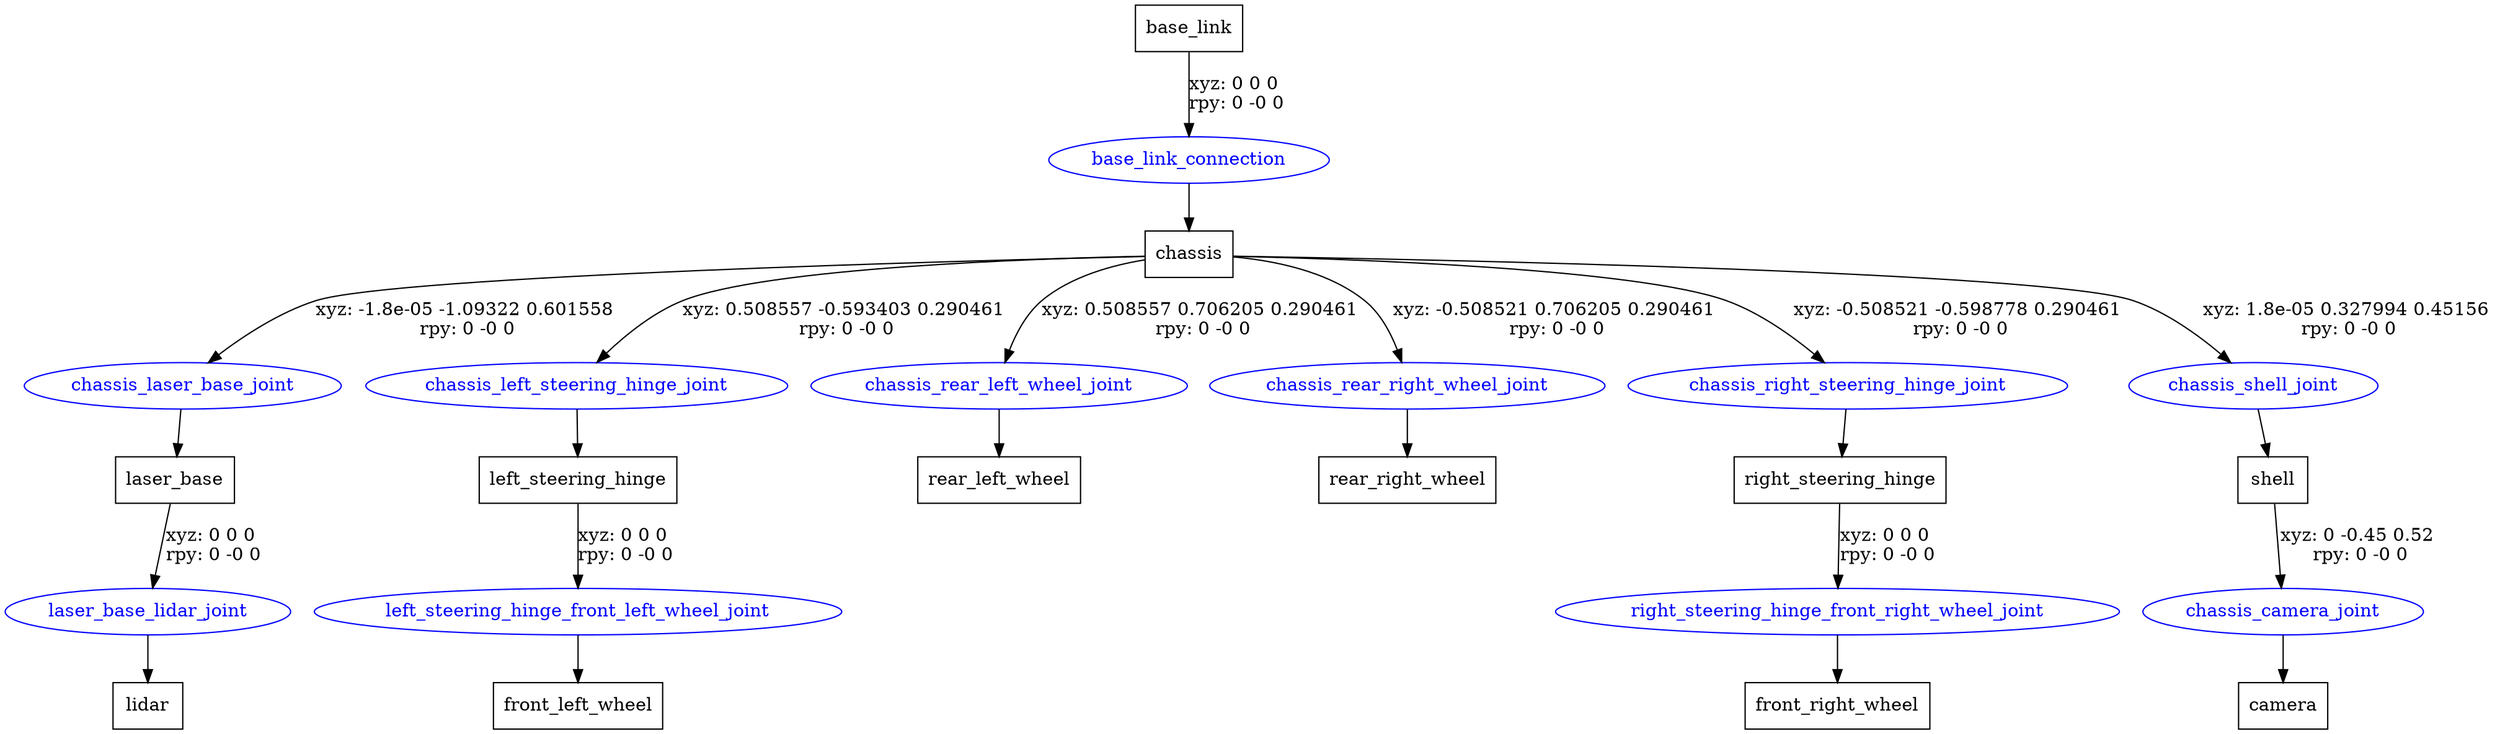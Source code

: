 digraph G {
node [shape=box];
"base_link" [label="base_link"];
"chassis" [label="chassis"];
"laser_base" [label="laser_base"];
"lidar" [label="lidar"];
"left_steering_hinge" [label="left_steering_hinge"];
"front_left_wheel" [label="front_left_wheel"];
"rear_left_wheel" [label="rear_left_wheel"];
"rear_right_wheel" [label="rear_right_wheel"];
"right_steering_hinge" [label="right_steering_hinge"];
"front_right_wheel" [label="front_right_wheel"];
"shell" [label="shell"];
"camera" [label="camera"];
node [shape=ellipse, color=blue, fontcolor=blue];
"base_link" -> "base_link_connection" [label="xyz: 0 0 0 \nrpy: 0 -0 0"]
"base_link_connection" -> "chassis"
"chassis" -> "chassis_laser_base_joint" [label="xyz: -1.8e-05 -1.09322 0.601558 \nrpy: 0 -0 0"]
"chassis_laser_base_joint" -> "laser_base"
"laser_base" -> "laser_base_lidar_joint" [label="xyz: 0 0 0 \nrpy: 0 -0 0"]
"laser_base_lidar_joint" -> "lidar"
"chassis" -> "chassis_left_steering_hinge_joint" [label="xyz: 0.508557 -0.593403 0.290461 \nrpy: 0 -0 0"]
"chassis_left_steering_hinge_joint" -> "left_steering_hinge"
"left_steering_hinge" -> "left_steering_hinge_front_left_wheel_joint" [label="xyz: 0 0 0 \nrpy: 0 -0 0"]
"left_steering_hinge_front_left_wheel_joint" -> "front_left_wheel"
"chassis" -> "chassis_rear_left_wheel_joint" [label="xyz: 0.508557 0.706205 0.290461 \nrpy: 0 -0 0"]
"chassis_rear_left_wheel_joint" -> "rear_left_wheel"
"chassis" -> "chassis_rear_right_wheel_joint" [label="xyz: -0.508521 0.706205 0.290461 \nrpy: 0 -0 0"]
"chassis_rear_right_wheel_joint" -> "rear_right_wheel"
"chassis" -> "chassis_right_steering_hinge_joint" [label="xyz: -0.508521 -0.598778 0.290461 \nrpy: 0 -0 0"]
"chassis_right_steering_hinge_joint" -> "right_steering_hinge"
"right_steering_hinge" -> "right_steering_hinge_front_right_wheel_joint" [label="xyz: 0 0 0 \nrpy: 0 -0 0"]
"right_steering_hinge_front_right_wheel_joint" -> "front_right_wheel"
"chassis" -> "chassis_shell_joint" [label="xyz: 1.8e-05 0.327994 0.45156 \nrpy: 0 -0 0"]
"chassis_shell_joint" -> "shell"
"shell" -> "chassis_camera_joint" [label="xyz: 0 -0.45 0.52 \nrpy: 0 -0 0"]
"chassis_camera_joint" -> "camera"
}
